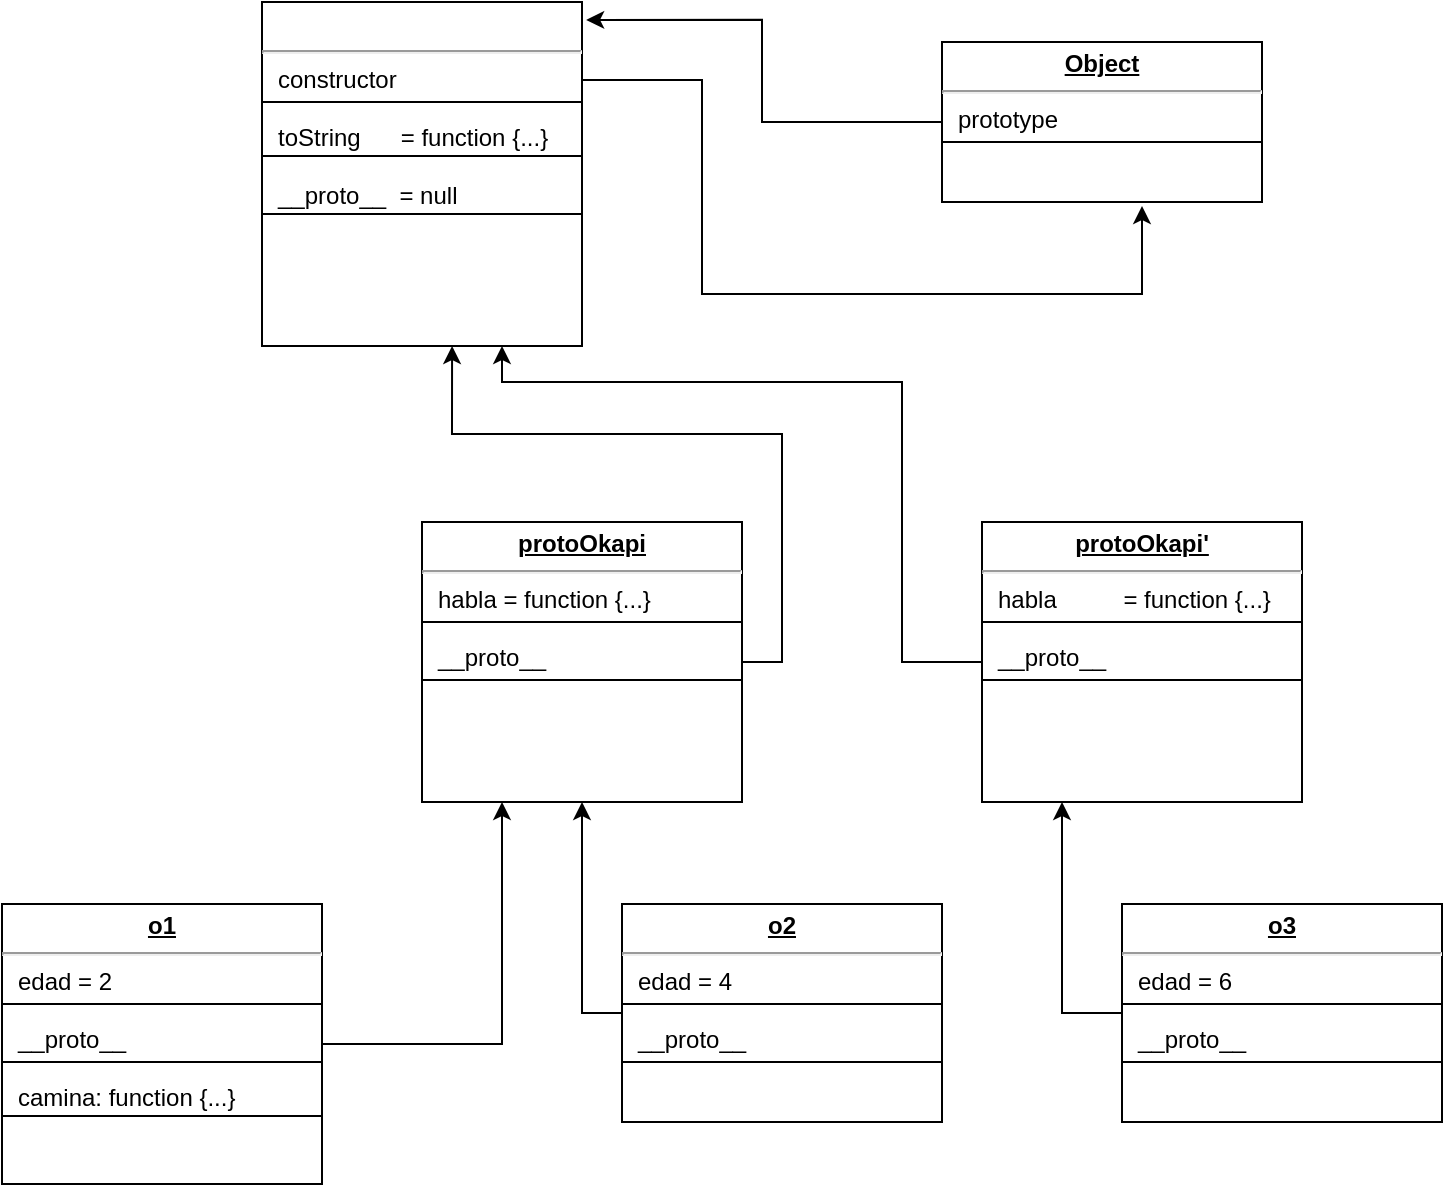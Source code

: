<mxfile version="13.8.8" type="device"><diagram id="TShBatlTclFxuNUiDwjz" name="Page-1"><mxGraphModel dx="1422" dy="713" grid="1" gridSize="10" guides="1" tooltips="1" connect="1" arrows="1" fold="1" page="1" pageScale="1" pageWidth="827" pageHeight="1169" math="0" shadow="0"><root><mxCell id="0"/><mxCell id="1" parent="0"/><mxCell id="fzKWotJ6M9DMpd6vFdoa-60" style="edgeStyle=orthogonalEdgeStyle;rounded=0;orthogonalLoop=1;jettySize=auto;html=1;exitX=0;exitY=0.5;exitDx=0;exitDy=0;entryX=1.013;entryY=0.052;entryDx=0;entryDy=0;entryPerimeter=0;" edge="1" parent="1" source="fzKWotJ6M9DMpd6vFdoa-51" target="fzKWotJ6M9DMpd6vFdoa-55"><mxGeometry relative="1" as="geometry"/></mxCell><mxCell id="fzKWotJ6M9DMpd6vFdoa-51" value="&lt;p style=&quot;margin: 4px 0px 0px ; text-align: center&quot;&gt;&lt;b&gt;&lt;u&gt;Object&lt;/u&gt;&lt;/b&gt;&lt;/p&gt;&lt;hr&gt;&lt;p style=&quot;margin: 0px ; margin-left: 8px&quot;&gt;prototype&lt;/p&gt;&lt;p style=&quot;margin: 0px ; margin-left: 8px&quot;&gt;&lt;br&gt;&lt;br&gt;&lt;/p&gt;&lt;p style=&quot;margin: 0px ; margin-left: 8px&quot;&gt;&lt;br&gt;&lt;br&gt;&lt;/p&gt;" style="verticalAlign=top;align=left;overflow=fill;fontSize=12;fontFamily=Helvetica;html=1;" vertex="1" parent="1"><mxGeometry x="550" y="70" width="160" height="80" as="geometry"/></mxCell><mxCell id="fzKWotJ6M9DMpd6vFdoa-52" value="" style="line;strokeWidth=1;fillColor=none;align=left;verticalAlign=middle;spacingTop=-1;spacingLeft=3;spacingRight=3;rotatable=0;labelPosition=right;points=[];portConstraint=eastwest;" vertex="1" parent="1"><mxGeometry x="550" y="116" width="160" height="8" as="geometry"/></mxCell><mxCell id="fzKWotJ6M9DMpd6vFdoa-89" style="edgeStyle=orthogonalEdgeStyle;rounded=0;orthogonalLoop=1;jettySize=auto;html=1;exitX=1;exitY=0.25;exitDx=0;exitDy=0;entryX=0.625;entryY=1.025;entryDx=0;entryDy=0;entryPerimeter=0;" edge="1" parent="1" target="fzKWotJ6M9DMpd6vFdoa-51"><mxGeometry relative="1" as="geometry"><mxPoint x="370" y="89" as="sourcePoint"/><mxPoint x="612.08" y="145.04" as="targetPoint"/><Array as="points"><mxPoint x="430" y="89"/><mxPoint x="430" y="196"/><mxPoint x="650" y="196"/></Array></mxGeometry></mxCell><mxCell id="fzKWotJ6M9DMpd6vFdoa-55" value="&lt;p style=&quot;margin: 0px ; margin-top: 4px ; text-align: center ; text-decoration: underline&quot;&gt;&lt;br&gt;&lt;/p&gt;&lt;hr&gt;&lt;p style=&quot;margin: 0px ; margin-left: 8px&quot;&gt;constructor&lt;/p&gt;&lt;p style=&quot;margin: 0px ; margin-left: 8px&quot;&gt;&lt;br&gt;toString&amp;nbsp; &amp;nbsp; &amp;nbsp; = function {...}&lt;/p&gt;&lt;p style=&quot;margin: 0px ; margin-left: 8px&quot;&gt;&lt;br&gt;__proto__&amp;nbsp; = null&lt;/p&gt;" style="verticalAlign=top;align=left;overflow=fill;fontSize=12;fontFamily=Helvetica;html=1;" vertex="1" parent="1"><mxGeometry x="210" y="50" width="160" height="172" as="geometry"/></mxCell><mxCell id="fzKWotJ6M9DMpd6vFdoa-56" value="" style="line;strokeWidth=1;fillColor=none;align=left;verticalAlign=middle;spacingTop=-1;spacingLeft=3;spacingRight=3;rotatable=0;labelPosition=right;points=[];portConstraint=eastwest;" vertex="1" parent="1"><mxGeometry x="210" y="96" width="160" height="8" as="geometry"/></mxCell><mxCell id="fzKWotJ6M9DMpd6vFdoa-57" value="" style="line;strokeWidth=1;fillColor=none;align=left;verticalAlign=middle;spacingTop=-1;spacingLeft=3;spacingRight=3;rotatable=0;labelPosition=right;points=[];portConstraint=eastwest;" vertex="1" parent="1"><mxGeometry x="210" y="123" width="160" height="8" as="geometry"/></mxCell><mxCell id="fzKWotJ6M9DMpd6vFdoa-58" value="" style="line;strokeWidth=1;fillColor=none;align=left;verticalAlign=middle;spacingTop=-1;spacingLeft=3;spacingRight=3;rotatable=0;labelPosition=right;points=[];portConstraint=eastwest;" vertex="1" parent="1"><mxGeometry x="210" y="152" width="160" height="8" as="geometry"/></mxCell><mxCell id="fzKWotJ6M9DMpd6vFdoa-59" style="edgeStyle=orthogonalEdgeStyle;rounded=0;orthogonalLoop=1;jettySize=auto;html=1;exitX=0.5;exitY=1;exitDx=0;exitDy=0;" edge="1" parent="1" source="fzKWotJ6M9DMpd6vFdoa-51" target="fzKWotJ6M9DMpd6vFdoa-51"><mxGeometry relative="1" as="geometry"/></mxCell><mxCell id="fzKWotJ6M9DMpd6vFdoa-65" style="edgeStyle=orthogonalEdgeStyle;rounded=0;orthogonalLoop=1;jettySize=auto;html=1;exitX=1;exitY=0.5;exitDx=0;exitDy=0;entryX=0.594;entryY=1;entryDx=0;entryDy=0;entryPerimeter=0;" edge="1" parent="1" source="fzKWotJ6M9DMpd6vFdoa-61" target="fzKWotJ6M9DMpd6vFdoa-55"><mxGeometry relative="1" as="geometry"/></mxCell><mxCell id="fzKWotJ6M9DMpd6vFdoa-61" value="&lt;p style=&quot;margin: 0px ; margin-top: 4px ; text-align: center ; text-decoration: underline&quot;&gt;&lt;b&gt;protoOkapi&lt;/b&gt;&lt;/p&gt;&lt;hr&gt;&lt;p style=&quot;margin: 0px ; margin-left: 8px&quot;&gt;habla = function {...}&lt;/p&gt;&lt;p style=&quot;margin: 0px ; margin-left: 8px&quot;&gt;&lt;br&gt;&lt;/p&gt;&lt;p style=&quot;margin: 0px ; margin-left: 8px&quot;&gt;__proto__&amp;nbsp; &amp;nbsp;&lt;/p&gt;" style="verticalAlign=top;align=left;overflow=fill;fontSize=12;fontFamily=Helvetica;html=1;" vertex="1" parent="1"><mxGeometry x="290" y="310" width="160" height="140" as="geometry"/></mxCell><mxCell id="fzKWotJ6M9DMpd6vFdoa-62" value="" style="line;strokeWidth=1;fillColor=none;align=left;verticalAlign=middle;spacingTop=-1;spacingLeft=3;spacingRight=3;rotatable=0;labelPosition=right;points=[];portConstraint=eastwest;" vertex="1" parent="1"><mxGeometry x="290" y="356" width="160" height="8" as="geometry"/></mxCell><mxCell id="fzKWotJ6M9DMpd6vFdoa-63" value="" style="line;strokeWidth=1;fillColor=none;align=left;verticalAlign=middle;spacingTop=-1;spacingLeft=3;spacingRight=3;rotatable=0;labelPosition=right;points=[];portConstraint=eastwest;" vertex="1" parent="1"><mxGeometry x="290" y="385" width="160" height="8" as="geometry"/></mxCell><mxCell id="fzKWotJ6M9DMpd6vFdoa-77" style="edgeStyle=orthogonalEdgeStyle;rounded=0;orthogonalLoop=1;jettySize=auto;html=1;exitX=1;exitY=0.5;exitDx=0;exitDy=0;entryX=0.25;entryY=1;entryDx=0;entryDy=0;" edge="1" parent="1" source="fzKWotJ6M9DMpd6vFdoa-67" target="fzKWotJ6M9DMpd6vFdoa-61"><mxGeometry relative="1" as="geometry"/></mxCell><mxCell id="fzKWotJ6M9DMpd6vFdoa-67" value="&lt;p style=&quot;margin: 0px ; margin-top: 4px ; text-align: center ; text-decoration: underline&quot;&gt;&lt;b&gt;o1&lt;/b&gt;&lt;/p&gt;&lt;hr&gt;&lt;p style=&quot;margin: 0px ; margin-left: 8px&quot;&gt;edad = 2&lt;/p&gt;&lt;p style=&quot;margin: 0px ; margin-left: 8px&quot;&gt;&lt;br&gt;&lt;/p&gt;&lt;p style=&quot;margin: 0px ; margin-left: 8px&quot;&gt;__proto__&amp;nbsp;&lt;/p&gt;&lt;p style=&quot;margin: 0px ; margin-left: 8px&quot;&gt;&lt;br&gt;&lt;/p&gt;&lt;p style=&quot;margin: 0px ; margin-left: 8px&quot;&gt;camina: function {...}&amp;nbsp;&amp;nbsp;&lt;/p&gt;" style="verticalAlign=top;align=left;overflow=fill;fontSize=12;fontFamily=Helvetica;html=1;" vertex="1" parent="1"><mxGeometry x="80" y="501" width="160" height="140" as="geometry"/></mxCell><mxCell id="fzKWotJ6M9DMpd6vFdoa-68" value="" style="line;strokeWidth=1;fillColor=none;align=left;verticalAlign=middle;spacingTop=-1;spacingLeft=3;spacingRight=3;rotatable=0;labelPosition=right;points=[];portConstraint=eastwest;" vertex="1" parent="1"><mxGeometry x="80" y="547" width="160" height="8" as="geometry"/></mxCell><mxCell id="fzKWotJ6M9DMpd6vFdoa-69" value="" style="line;strokeWidth=1;fillColor=none;align=left;verticalAlign=middle;spacingTop=-1;spacingLeft=3;spacingRight=3;rotatable=0;labelPosition=right;points=[];portConstraint=eastwest;" vertex="1" parent="1"><mxGeometry x="80" y="576" width="160" height="8" as="geometry"/></mxCell><mxCell id="fzKWotJ6M9DMpd6vFdoa-70" value="" style="line;strokeWidth=1;fillColor=none;align=left;verticalAlign=middle;spacingTop=-1;spacingLeft=3;spacingRight=3;rotatable=0;labelPosition=right;points=[];portConstraint=eastwest;" vertex="1" parent="1"><mxGeometry x="80" y="603" width="160" height="8" as="geometry"/></mxCell><mxCell id="fzKWotJ6M9DMpd6vFdoa-75" style="edgeStyle=orthogonalEdgeStyle;rounded=0;orthogonalLoop=1;jettySize=auto;html=1;exitX=0;exitY=0.5;exitDx=0;exitDy=0;" edge="1" parent="1" source="fzKWotJ6M9DMpd6vFdoa-71" target="fzKWotJ6M9DMpd6vFdoa-55"><mxGeometry relative="1" as="geometry"><Array as="points"><mxPoint x="530" y="380"/><mxPoint x="530" y="240"/><mxPoint x="330" y="240"/></Array></mxGeometry></mxCell><mxCell id="fzKWotJ6M9DMpd6vFdoa-71" value="&lt;p style=&quot;margin: 0px ; margin-top: 4px ; text-align: center ; text-decoration: underline&quot;&gt;&lt;b&gt;protoOkapi'&lt;/b&gt;&lt;/p&gt;&lt;hr&gt;&lt;p style=&quot;margin: 0px ; margin-left: 8px&quot;&gt;habla&amp;nbsp; &amp;nbsp; &amp;nbsp; &amp;nbsp; &amp;nbsp; = function {...}&lt;/p&gt;&lt;p style=&quot;margin: 0px ; margin-left: 8px&quot;&gt;&lt;br&gt;&lt;/p&gt;&lt;p style=&quot;margin: 0px ; margin-left: 8px&quot;&gt;__proto__&amp;nbsp; &amp;nbsp;&lt;/p&gt;" style="verticalAlign=top;align=left;overflow=fill;fontSize=12;fontFamily=Helvetica;html=1;" vertex="1" parent="1"><mxGeometry x="570" y="310" width="160" height="140" as="geometry"/></mxCell><mxCell id="fzKWotJ6M9DMpd6vFdoa-72" value="" style="line;strokeWidth=1;fillColor=none;align=left;verticalAlign=middle;spacingTop=-1;spacingLeft=3;spacingRight=3;rotatable=0;labelPosition=right;points=[];portConstraint=eastwest;" vertex="1" parent="1"><mxGeometry x="570" y="356" width="160" height="8" as="geometry"/></mxCell><mxCell id="fzKWotJ6M9DMpd6vFdoa-73" value="" style="line;strokeWidth=1;fillColor=none;align=left;verticalAlign=middle;spacingTop=-1;spacingLeft=3;spacingRight=3;rotatable=0;labelPosition=right;points=[];portConstraint=eastwest;" vertex="1" parent="1"><mxGeometry x="570" y="385" width="160" height="8" as="geometry"/></mxCell><mxCell id="fzKWotJ6M9DMpd6vFdoa-82" style="edgeStyle=orthogonalEdgeStyle;rounded=0;orthogonalLoop=1;jettySize=auto;html=1;exitX=0;exitY=0.5;exitDx=0;exitDy=0;entryX=0.5;entryY=1;entryDx=0;entryDy=0;" edge="1" parent="1" source="fzKWotJ6M9DMpd6vFdoa-78" target="fzKWotJ6M9DMpd6vFdoa-61"><mxGeometry relative="1" as="geometry"/></mxCell><mxCell id="fzKWotJ6M9DMpd6vFdoa-78" value="&lt;p style=&quot;margin: 0px ; margin-top: 4px ; text-align: center ; text-decoration: underline&quot;&gt;&lt;b&gt;o2&lt;/b&gt;&lt;/p&gt;&lt;hr&gt;&lt;p style=&quot;margin: 0px ; margin-left: 8px&quot;&gt;edad = 4&lt;/p&gt;&lt;p style=&quot;margin: 0px ; margin-left: 8px&quot;&gt;&lt;br&gt;&lt;/p&gt;&lt;p style=&quot;margin: 0px ; margin-left: 8px&quot;&gt;__proto__&amp;nbsp; &amp;nbsp;&lt;/p&gt;" style="verticalAlign=top;align=left;overflow=fill;fontSize=12;fontFamily=Helvetica;html=1;" vertex="1" parent="1"><mxGeometry x="390" y="501" width="160" height="109" as="geometry"/></mxCell><mxCell id="fzKWotJ6M9DMpd6vFdoa-79" value="" style="line;strokeWidth=1;fillColor=none;align=left;verticalAlign=middle;spacingTop=-1;spacingLeft=3;spacingRight=3;rotatable=0;labelPosition=right;points=[];portConstraint=eastwest;" vertex="1" parent="1"><mxGeometry x="390" y="547" width="160" height="8" as="geometry"/></mxCell><mxCell id="fzKWotJ6M9DMpd6vFdoa-80" value="" style="line;strokeWidth=1;fillColor=none;align=left;verticalAlign=middle;spacingTop=-1;spacingLeft=3;spacingRight=3;rotatable=0;labelPosition=right;points=[];portConstraint=eastwest;" vertex="1" parent="1"><mxGeometry x="390" y="576" width="160" height="8" as="geometry"/></mxCell><mxCell id="fzKWotJ6M9DMpd6vFdoa-87" style="edgeStyle=orthogonalEdgeStyle;rounded=0;orthogonalLoop=1;jettySize=auto;html=1;exitX=0;exitY=0.5;exitDx=0;exitDy=0;entryX=0.25;entryY=1;entryDx=0;entryDy=0;" edge="1" parent="1" source="fzKWotJ6M9DMpd6vFdoa-83" target="fzKWotJ6M9DMpd6vFdoa-71"><mxGeometry relative="1" as="geometry"/></mxCell><mxCell id="fzKWotJ6M9DMpd6vFdoa-83" value="&lt;p style=&quot;margin: 0px ; margin-top: 4px ; text-align: center ; text-decoration: underline&quot;&gt;&lt;b&gt;o3&lt;/b&gt;&lt;/p&gt;&lt;hr&gt;&lt;p style=&quot;margin: 0px ; margin-left: 8px&quot;&gt;edad = 6&lt;/p&gt;&lt;p style=&quot;margin: 0px ; margin-left: 8px&quot;&gt;&lt;br&gt;&lt;/p&gt;&lt;p style=&quot;margin: 0px ; margin-left: 8px&quot;&gt;__proto__&amp;nbsp; &amp;nbsp;&lt;/p&gt;" style="verticalAlign=top;align=left;overflow=fill;fontSize=12;fontFamily=Helvetica;html=1;" vertex="1" parent="1"><mxGeometry x="640" y="501" width="160" height="109" as="geometry"/></mxCell><mxCell id="fzKWotJ6M9DMpd6vFdoa-84" value="" style="line;strokeWidth=1;fillColor=none;align=left;verticalAlign=middle;spacingTop=-1;spacingLeft=3;spacingRight=3;rotatable=0;labelPosition=right;points=[];portConstraint=eastwest;" vertex="1" parent="1"><mxGeometry x="640" y="547" width="160" height="8" as="geometry"/></mxCell><mxCell id="fzKWotJ6M9DMpd6vFdoa-85" value="" style="line;strokeWidth=1;fillColor=none;align=left;verticalAlign=middle;spacingTop=-1;spacingLeft=3;spacingRight=3;rotatable=0;labelPosition=right;points=[];portConstraint=eastwest;" vertex="1" parent="1"><mxGeometry x="640" y="576" width="160" height="8" as="geometry"/></mxCell></root></mxGraphModel></diagram></mxfile>